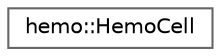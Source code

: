 digraph "Graphical Class Hierarchy"
{
 // LATEX_PDF_SIZE
  bgcolor="transparent";
  edge [fontname=Helvetica,fontsize=10,labelfontname=Helvetica,labelfontsize=10];
  node [fontname=Helvetica,fontsize=10,shape=box,height=0.2,width=0.4];
  rankdir="LR";
  Node0 [id="Node000000",label="hemo::HemoCell",height=0.2,width=0.4,color="grey40", fillcolor="white", style="filled",URL="$classhemo_1_1HemoCell.html",tooltip=" "];
}
